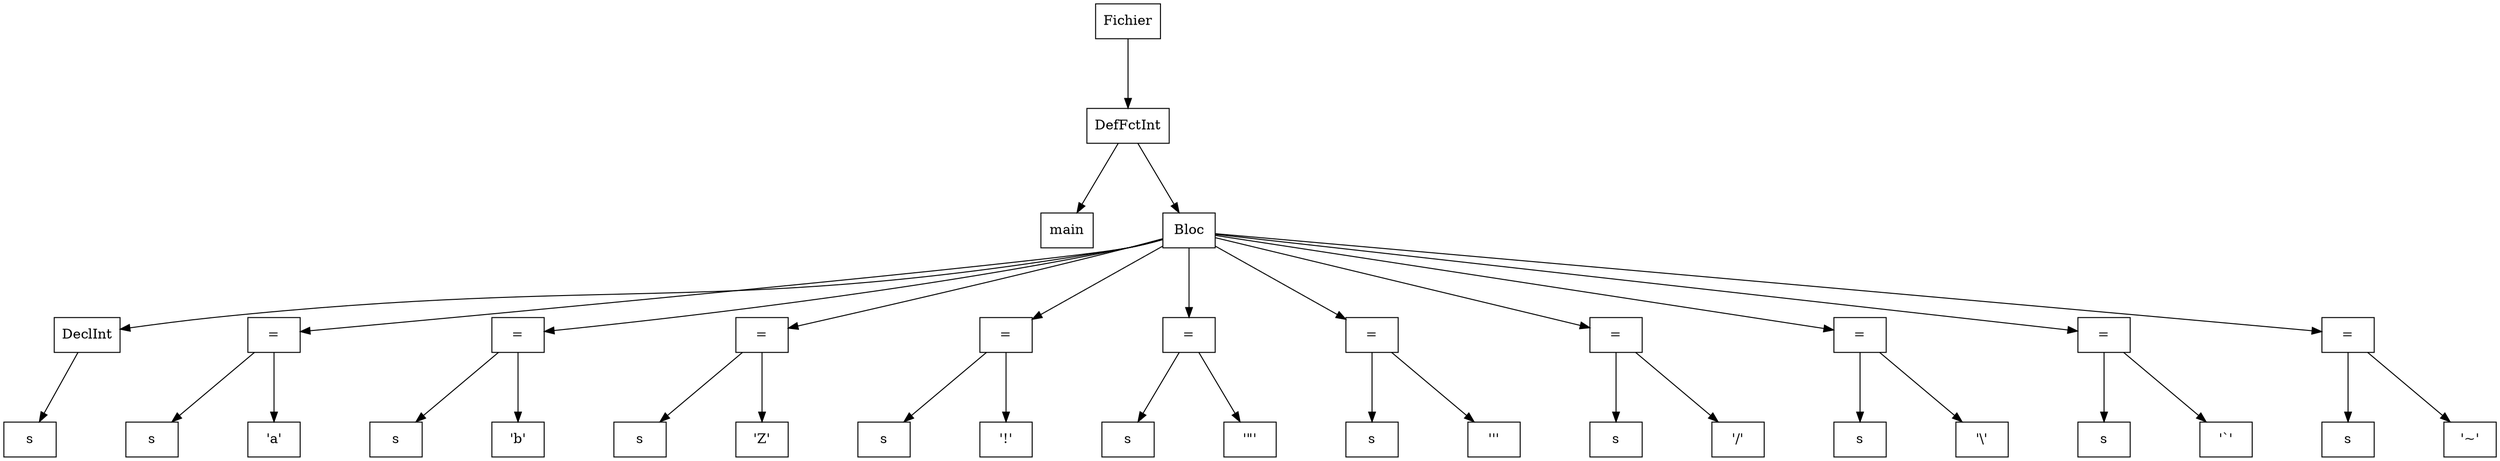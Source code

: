 digraph "ast"{

	nodesep=1;
	ranksep=1;

	N0 [label="Fichier", shape="box"];
	N1 [label="DefFctInt", shape="box"];
	N2 [label="main", shape="box"];
	N3 [label="Bloc", shape="box"];
	N4 [label="DeclInt", shape="box"];
	N5 [label="s", shape="box"];
	N6 [label="=", shape="box"];
	N7 [label="s", shape="box"];
	N8 [label="'a'", shape="box"];
	N9 [label="=", shape="box"];
	N10 [label="s", shape="box"];
	N11 [label="'b'", shape="box"];
	N12 [label="=", shape="box"];
	N13 [label="s", shape="box"];
	N14 [label="'Z'", shape="box"];
	N15 [label="=", shape="box"];
	N16 [label="s", shape="box"];
	N17 [label="'!'", shape="box"];
	N18 [label="=", shape="box"];
	N19 [label="s", shape="box"];
	N20 [label="'\"'", shape="box"];
	N21 [label="=", shape="box"];
	N22 [label="s", shape="box"];
	N23 [label="'\''", shape="box"];
	N24 [label="=", shape="box"];
	N25 [label="s", shape="box"];
	N26 [label="'/'", shape="box"];
	N27 [label="=", shape="box"];
	N28 [label="s", shape="box"];
	N29 [label="'\\'", shape="box"];
	N30 [label="=", shape="box"];
	N31 [label="s", shape="box"];
	N32 [label="'`'", shape="box"];
	N33 [label="=", shape="box"];
	N34 [label="s", shape="box"];
	N35 [label="'~'", shape="box"];

	N1 -> N2; 
	N4 -> N5; 
	N3 -> N4; 
	N6 -> N7; 
	N6 -> N8; 
	N3 -> N6; 
	N9 -> N10; 
	N9 -> N11; 
	N3 -> N9; 
	N12 -> N13; 
	N12 -> N14; 
	N3 -> N12; 
	N15 -> N16; 
	N15 -> N17; 
	N3 -> N15; 
	N18 -> N19; 
	N18 -> N20; 
	N3 -> N18; 
	N21 -> N22; 
	N21 -> N23; 
	N3 -> N21; 
	N24 -> N25; 
	N24 -> N26; 
	N3 -> N24; 
	N27 -> N28; 
	N27 -> N29; 
	N3 -> N27; 
	N30 -> N31; 
	N30 -> N32; 
	N3 -> N30; 
	N33 -> N34; 
	N33 -> N35; 
	N3 -> N33; 
	N1 -> N3; 
	N0 -> N1; 
}
